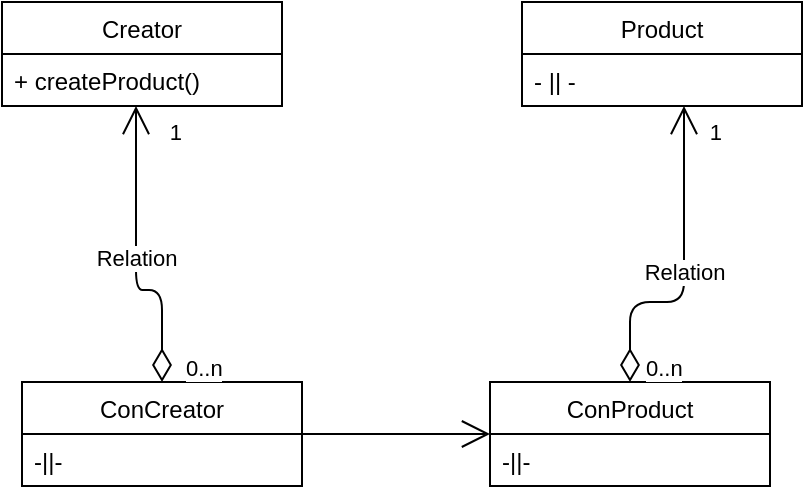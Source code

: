 <mxfile version="13.7.5" type="github">
  <diagram id="C5RBs43oDa-KdzZeNtuy" name="Page-1">
    <mxGraphModel dx="1209" dy="627" grid="1" gridSize="10" guides="1" tooltips="1" connect="1" arrows="1" fold="1" page="1" pageScale="1" pageWidth="827" pageHeight="1169" math="0" shadow="0">
      <root>
        <mxCell id="WIyWlLk6GJQsqaUBKTNV-0" />
        <mxCell id="WIyWlLk6GJQsqaUBKTNV-1" parent="WIyWlLk6GJQsqaUBKTNV-0" />
        <mxCell id="c9zSg92h2-rexRpIRMib-4" value="ConCreator" style="swimlane;fontStyle=0;childLayout=stackLayout;horizontal=1;startSize=26;fillColor=none;horizontalStack=0;resizeParent=1;resizeParentMax=0;resizeLast=0;collapsible=1;marginBottom=0;" vertex="1" parent="WIyWlLk6GJQsqaUBKTNV-1">
          <mxGeometry x="110" y="280" width="140" height="52" as="geometry" />
        </mxCell>
        <mxCell id="c9zSg92h2-rexRpIRMib-5" value="-||-" style="text;strokeColor=none;fillColor=none;align=left;verticalAlign=top;spacingLeft=4;spacingRight=4;overflow=hidden;rotatable=0;points=[[0,0.5],[1,0.5]];portConstraint=eastwest;" vertex="1" parent="c9zSg92h2-rexRpIRMib-4">
          <mxGeometry y="26" width="140" height="26" as="geometry" />
        </mxCell>
        <mxCell id="c9zSg92h2-rexRpIRMib-9" value="ConProduct" style="swimlane;fontStyle=0;childLayout=stackLayout;horizontal=1;startSize=26;fillColor=none;horizontalStack=0;resizeParent=1;resizeParentMax=0;resizeLast=0;collapsible=1;marginBottom=0;" vertex="1" parent="WIyWlLk6GJQsqaUBKTNV-1">
          <mxGeometry x="344" y="280" width="140" height="52" as="geometry" />
        </mxCell>
        <mxCell id="c9zSg92h2-rexRpIRMib-10" value="-||-" style="text;strokeColor=none;fillColor=none;align=left;verticalAlign=top;spacingLeft=4;spacingRight=4;overflow=hidden;rotatable=0;points=[[0,0.5],[1,0.5]];portConstraint=eastwest;" vertex="1" parent="c9zSg92h2-rexRpIRMib-9">
          <mxGeometry y="26" width="140" height="26" as="geometry" />
        </mxCell>
        <mxCell id="c9zSg92h2-rexRpIRMib-16" value="" style="endArrow=open;endFill=1;endSize=12;html=1;exitX=1;exitY=0.5;exitDx=0;exitDy=0;entryX=0;entryY=0.5;entryDx=0;entryDy=0;" edge="1" parent="WIyWlLk6GJQsqaUBKTNV-1" source="c9zSg92h2-rexRpIRMib-4" target="c9zSg92h2-rexRpIRMib-9">
          <mxGeometry width="160" relative="1" as="geometry">
            <mxPoint x="140" y="420" as="sourcePoint" />
            <mxPoint x="340" y="306" as="targetPoint" />
          </mxGeometry>
        </mxCell>
        <mxCell id="c9zSg92h2-rexRpIRMib-17" value="Relation" style="endArrow=open;html=1;endSize=12;startArrow=diamondThin;startSize=14;startFill=0;edgeStyle=orthogonalEdgeStyle;exitX=0.5;exitY=0;exitDx=0;exitDy=0;" edge="1" parent="WIyWlLk6GJQsqaUBKTNV-1" source="c9zSg92h2-rexRpIRMib-9" target="c9zSg92h2-rexRpIRMib-8">
          <mxGeometry relative="1" as="geometry">
            <mxPoint x="414" y="280" as="sourcePoint" />
            <mxPoint x="470" y="190" as="targetPoint" />
            <Array as="points">
              <mxPoint x="414" y="240" />
              <mxPoint x="441" y="240" />
            </Array>
          </mxGeometry>
        </mxCell>
        <mxCell id="c9zSg92h2-rexRpIRMib-18" value="0..n" style="edgeLabel;resizable=0;html=1;align=left;verticalAlign=top;" connectable="0" vertex="1" parent="c9zSg92h2-rexRpIRMib-17">
          <mxGeometry x="-1" relative="1" as="geometry">
            <mxPoint x="6" y="-20" as="offset" />
          </mxGeometry>
        </mxCell>
        <mxCell id="c9zSg92h2-rexRpIRMib-19" value="1" style="edgeLabel;resizable=0;html=1;align=right;verticalAlign=top;" connectable="0" vertex="1" parent="c9zSg92h2-rexRpIRMib-17">
          <mxGeometry x="1" relative="1" as="geometry">
            <mxPoint x="19" as="offset" />
          </mxGeometry>
        </mxCell>
        <mxCell id="c9zSg92h2-rexRpIRMib-7" value="Product" style="swimlane;fontStyle=0;childLayout=stackLayout;horizontal=1;startSize=26;fillColor=none;horizontalStack=0;resizeParent=1;resizeParentMax=0;resizeLast=0;collapsible=1;marginBottom=0;" vertex="1" parent="WIyWlLk6GJQsqaUBKTNV-1">
          <mxGeometry x="360" y="90" width="140" height="52" as="geometry" />
        </mxCell>
        <mxCell id="c9zSg92h2-rexRpIRMib-8" value="- || -" style="text;strokeColor=none;fillColor=none;align=left;verticalAlign=top;spacingLeft=4;spacingRight=4;overflow=hidden;rotatable=0;points=[[0,0.5],[1,0.5]];portConstraint=eastwest;" vertex="1" parent="c9zSg92h2-rexRpIRMib-7">
          <mxGeometry y="26" width="140" height="26" as="geometry" />
        </mxCell>
        <mxCell id="c9zSg92h2-rexRpIRMib-0" value="Creator" style="swimlane;fontStyle=0;childLayout=stackLayout;horizontal=1;startSize=26;fillColor=none;horizontalStack=0;resizeParent=1;resizeParentMax=0;resizeLast=0;collapsible=1;marginBottom=0;" vertex="1" parent="WIyWlLk6GJQsqaUBKTNV-1">
          <mxGeometry x="100" y="90" width="140" height="52" as="geometry" />
        </mxCell>
        <mxCell id="c9zSg92h2-rexRpIRMib-1" value="+ createProduct()" style="text;strokeColor=none;fillColor=none;align=left;verticalAlign=top;spacingLeft=4;spacingRight=4;overflow=hidden;rotatable=0;points=[[0,0.5],[1,0.5]];portConstraint=eastwest;" vertex="1" parent="c9zSg92h2-rexRpIRMib-0">
          <mxGeometry y="26" width="140" height="26" as="geometry" />
        </mxCell>
        <mxCell id="c9zSg92h2-rexRpIRMib-23" value="Relation" style="endArrow=open;html=1;endSize=12;startArrow=diamondThin;startSize=14;startFill=0;edgeStyle=orthogonalEdgeStyle;exitX=0.5;exitY=0;exitDx=0;exitDy=0;" edge="1" parent="WIyWlLk6GJQsqaUBKTNV-1" source="c9zSg92h2-rexRpIRMib-4" target="c9zSg92h2-rexRpIRMib-1">
          <mxGeometry relative="1" as="geometry">
            <mxPoint x="140" y="274" as="sourcePoint" />
            <mxPoint x="166.78" y="140.004" as="targetPoint" />
            <Array as="points">
              <mxPoint x="180" y="234" />
              <mxPoint x="167" y="234" />
            </Array>
          </mxGeometry>
        </mxCell>
        <mxCell id="c9zSg92h2-rexRpIRMib-24" value="0..n" style="edgeLabel;resizable=0;html=1;align=left;verticalAlign=top;" connectable="0" vertex="1" parent="c9zSg92h2-rexRpIRMib-23">
          <mxGeometry x="-1" relative="1" as="geometry">
            <mxPoint x="10" y="-20" as="offset" />
          </mxGeometry>
        </mxCell>
        <mxCell id="c9zSg92h2-rexRpIRMib-25" value="1" style="edgeLabel;resizable=0;html=1;align=right;verticalAlign=top;" connectable="0" vertex="1" parent="c9zSg92h2-rexRpIRMib-23">
          <mxGeometry x="1" relative="1" as="geometry">
            <mxPoint x="23" as="offset" />
          </mxGeometry>
        </mxCell>
      </root>
    </mxGraphModel>
  </diagram>
</mxfile>
